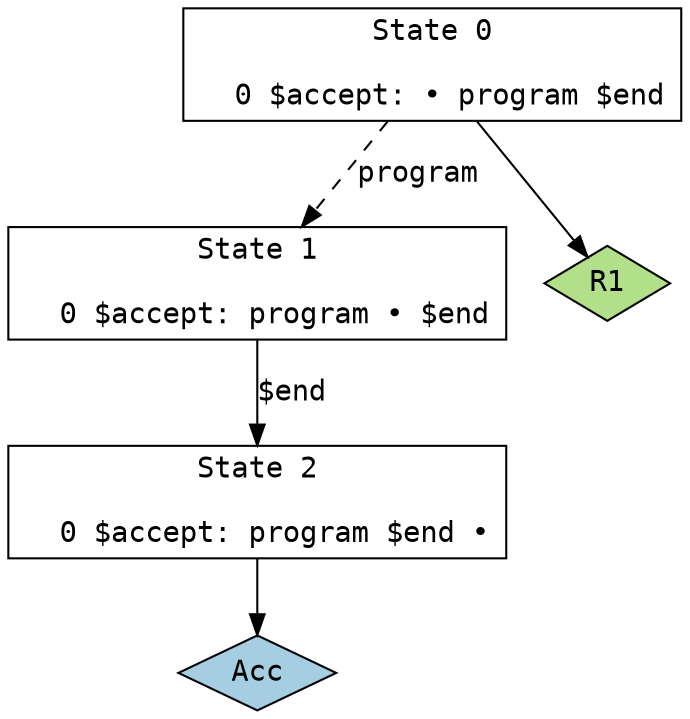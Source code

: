 // Generated by GNU Bison 3.8.2.
// Report bugs to <bug-bison@gnu.org>.
// Home page: <https://www.gnu.org/software/bison/>.

digraph "q_assembly/parser/parser.y"
{
  node [fontname = courier, shape = box, colorscheme = paired6]
  edge [fontname = courier]

  0 [label="State 0\n\l  0 $accept: • program $end\l"]
  0 -> 1 [style=dashed label="program"]
  0 -> "0R1" [style=solid]
 "0R1" [label="R1", fillcolor=3, shape=diamond, style=filled]
  1 [label="State 1\n\l  0 $accept: program • $end\l"]
  1 -> 2 [style=solid label="$end"]
  2 [label="State 2\n\l  0 $accept: program $end •\l"]
  2 -> "2R0" [style=solid]
 "2R0" [label="Acc", fillcolor=1, shape=diamond, style=filled]
}
